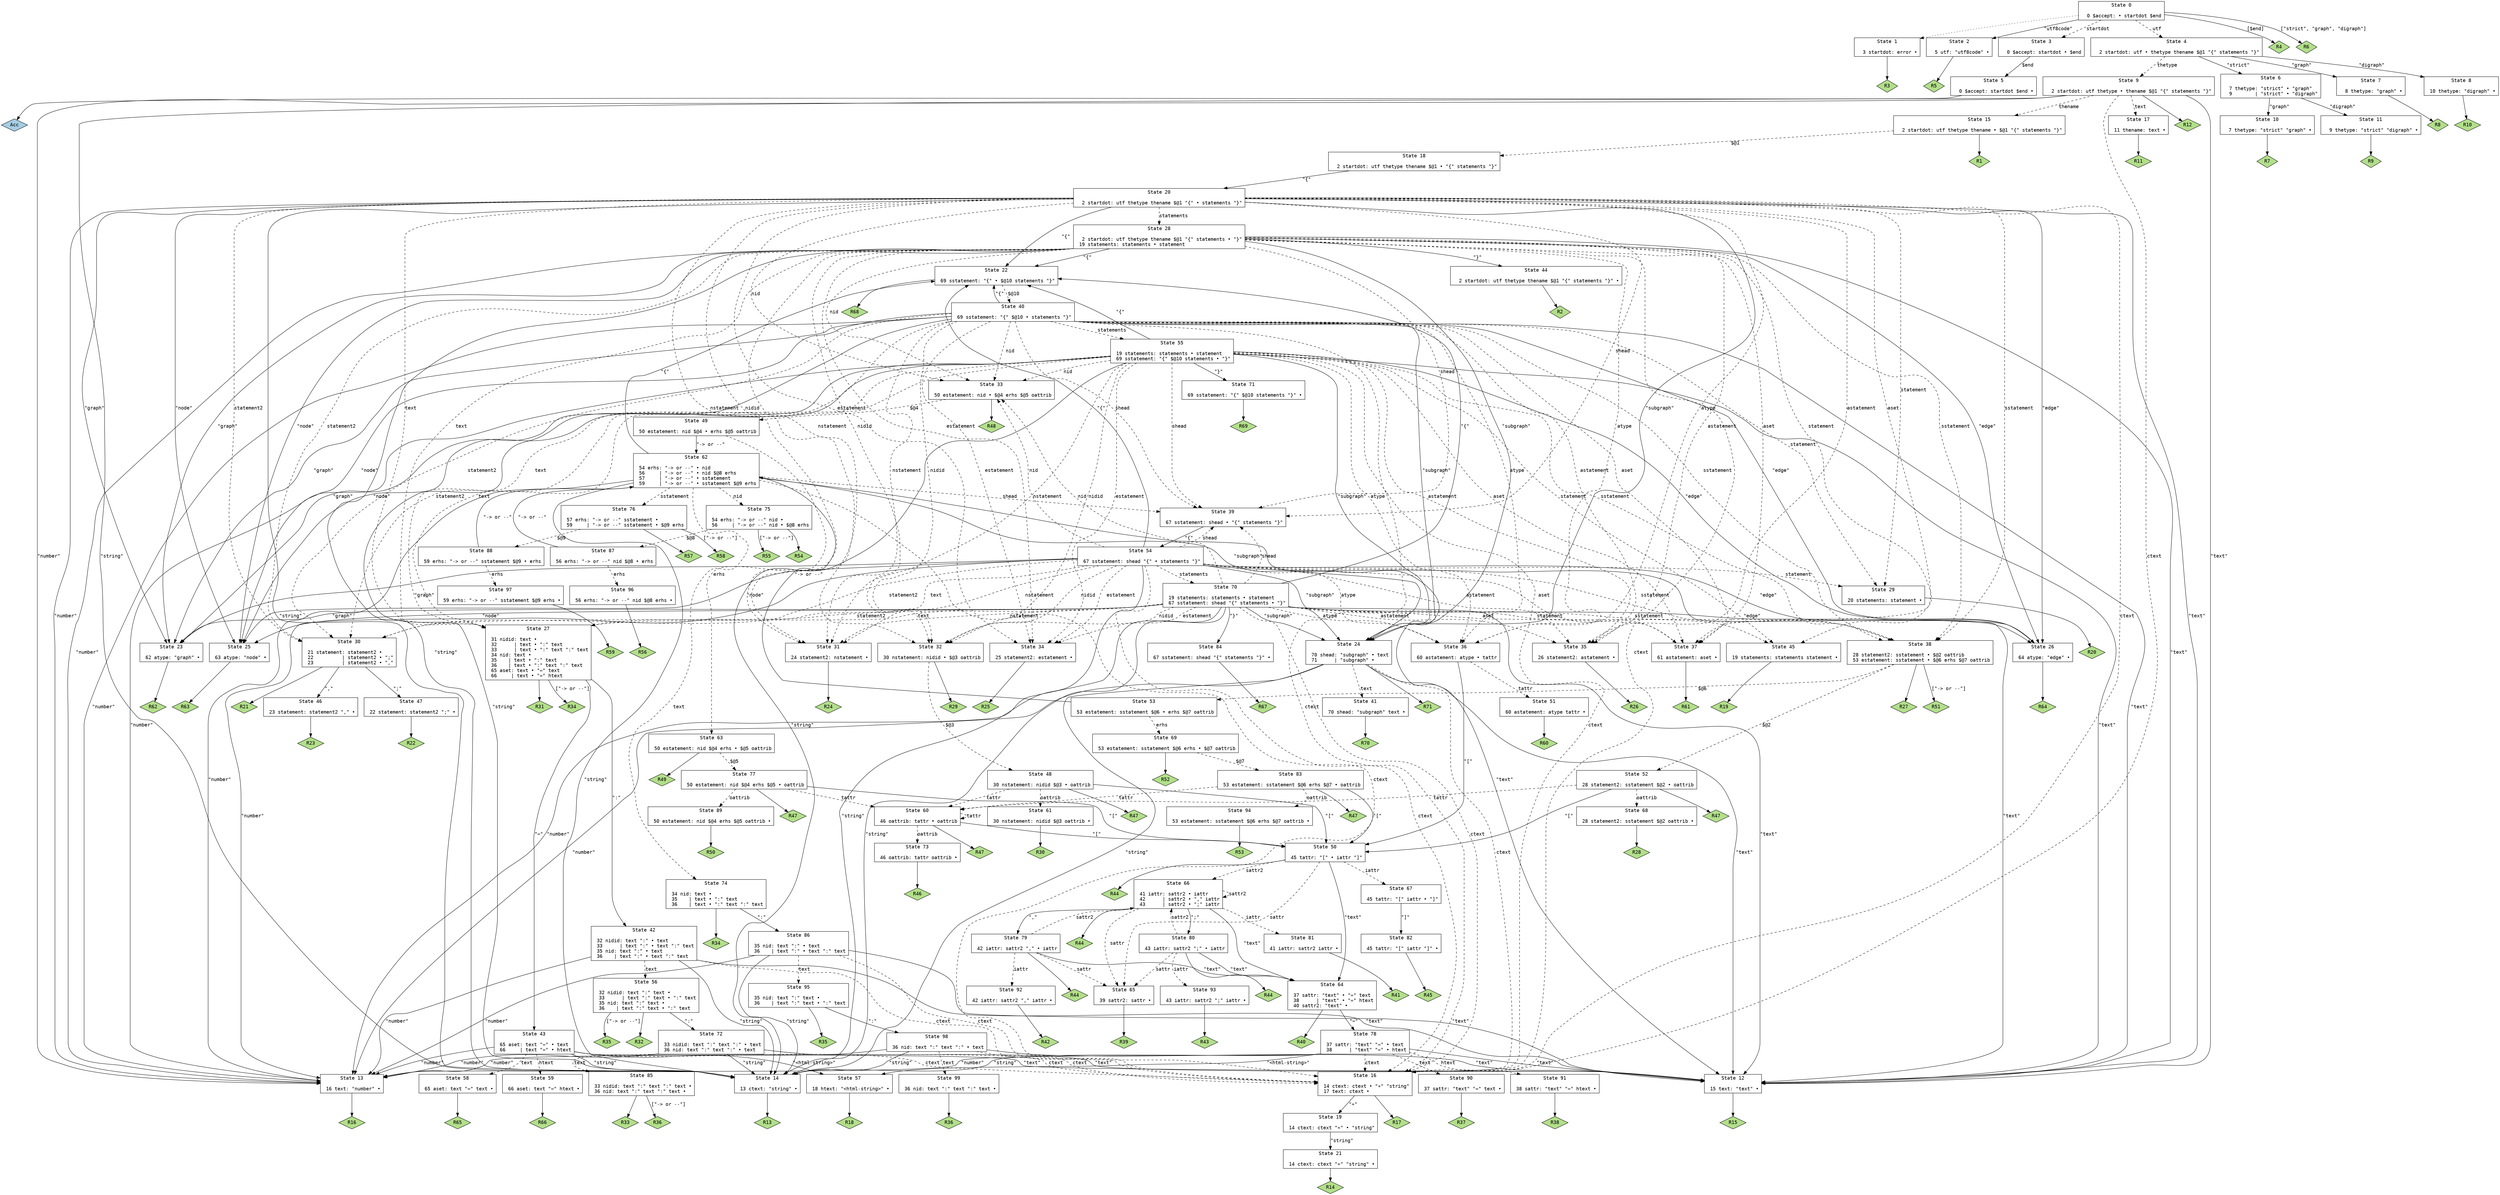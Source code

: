 // Generated by GNU Bison 3.7.5.
// Report bugs to <bug-bison@gnu.org>.
// Home page: <https://www.gnu.org/software/bison/>.

digraph "dot.y"
{
  node [fontname = courier, shape = box, colorscheme = paired6]
  edge [fontname = courier]

  0 [label="State 0\n\l  0 $accept: • startdot $end\l"]
  0 -> 1 [style=dotted]
  0 -> 2 [style=solid label="\"utf8code\""]
  0 -> 3 [style=dashed label="startdot"]
  0 -> 4 [style=dashed label="utf"]
  0 -> "0R4" [label="[$end]", style=solid]
 "0R4" [label="R4", fillcolor=3, shape=diamond, style=filled]
  0 -> "0R6" [label="[\"strict\", \"graph\", \"digraph\"]", style=solid]
 "0R6" [label="R6", fillcolor=3, shape=diamond, style=filled]
  1 [label="State 1\n\l  3 startdot: error •\l"]
  1 -> "1R3" [style=solid]
 "1R3" [label="R3", fillcolor=3, shape=diamond, style=filled]
  2 [label="State 2\n\l  5 utf: \"utf8code\" •\l"]
  2 -> "2R5" [style=solid]
 "2R5" [label="R5", fillcolor=3, shape=diamond, style=filled]
  3 [label="State 3\n\l  0 $accept: startdot • $end\l"]
  3 -> 5 [style=solid label="$end"]
  4 [label="State 4\n\l  2 startdot: utf • thetype thename $@1 \"{\" statements \"}\"\l"]
  4 -> 6 [style=solid label="\"strict\""]
  4 -> 7 [style=solid label="\"graph\""]
  4 -> 8 [style=solid label="\"digraph\""]
  4 -> 9 [style=dashed label="thetype"]
  5 [label="State 5\n\l  0 $accept: startdot $end •\l"]
  5 -> "5R0" [style=solid]
 "5R0" [label="Acc", fillcolor=1, shape=diamond, style=filled]
  6 [label="State 6\n\l  7 thetype: \"strict\" • \"graph\"\l  9        | \"strict\" • \"digraph\"\l"]
  6 -> 10 [style=solid label="\"graph\""]
  6 -> 11 [style=solid label="\"digraph\""]
  7 [label="State 7\n\l  8 thetype: \"graph\" •\l"]
  7 -> "7R8" [style=solid]
 "7R8" [label="R8", fillcolor=3, shape=diamond, style=filled]
  8 [label="State 8\n\l 10 thetype: \"digraph\" •\l"]
  8 -> "8R10" [style=solid]
 "8R10" [label="R10", fillcolor=3, shape=diamond, style=filled]
  9 [label="State 9\n\l  2 startdot: utf thetype • thename $@1 \"{\" statements \"}\"\l"]
  9 -> 12 [style=solid label="\"text\""]
  9 -> 13 [style=solid label="\"number\""]
  9 -> 14 [style=solid label="\"string\""]
  9 -> 15 [style=dashed label="thename"]
  9 -> 16 [style=dashed label="ctext"]
  9 -> 17 [style=dashed label="text"]
  9 -> "9R12" [style=solid]
 "9R12" [label="R12", fillcolor=3, shape=diamond, style=filled]
  10 [label="State 10\n\l  7 thetype: \"strict\" \"graph\" •\l"]
  10 -> "10R7" [style=solid]
 "10R7" [label="R7", fillcolor=3, shape=diamond, style=filled]
  11 [label="State 11\n\l  9 thetype: \"strict\" \"digraph\" •\l"]
  11 -> "11R9" [style=solid]
 "11R9" [label="R9", fillcolor=3, shape=diamond, style=filled]
  12 [label="State 12\n\l 15 text: \"text\" •\l"]
  12 -> "12R15" [style=solid]
 "12R15" [label="R15", fillcolor=3, shape=diamond, style=filled]
  13 [label="State 13\n\l 16 text: \"number\" •\l"]
  13 -> "13R16" [style=solid]
 "13R16" [label="R16", fillcolor=3, shape=diamond, style=filled]
  14 [label="State 14\n\l 13 ctext: \"string\" •\l"]
  14 -> "14R13" [style=solid]
 "14R13" [label="R13", fillcolor=3, shape=diamond, style=filled]
  15 [label="State 15\n\l  2 startdot: utf thetype thename • $@1 \"{\" statements \"}\"\l"]
  15 -> 18 [style=dashed label="$@1"]
  15 -> "15R1" [style=solid]
 "15R1" [label="R1", fillcolor=3, shape=diamond, style=filled]
  16 [label="State 16\n\l 14 ctext: ctext • \"+\" \"string\"\l 17 text: ctext •\l"]
  16 -> 19 [style=solid label="\"+\""]
  16 -> "16R17" [style=solid]
 "16R17" [label="R17", fillcolor=3, shape=diamond, style=filled]
  17 [label="State 17\n\l 11 thename: text •\l"]
  17 -> "17R11" [style=solid]
 "17R11" [label="R11", fillcolor=3, shape=diamond, style=filled]
  18 [label="State 18\n\l  2 startdot: utf thetype thename $@1 • \"{\" statements \"}\"\l"]
  18 -> 20 [style=solid label="\"{\""]
  19 [label="State 19\n\l 14 ctext: ctext \"+\" • \"string\"\l"]
  19 -> 21 [style=solid label="\"string\""]
  20 [label="State 20\n\l  2 startdot: utf thetype thename $@1 \"{\" • statements \"}\"\l"]
  20 -> 22 [style=solid label="\"{\""]
  20 -> 23 [style=solid label="\"graph\""]
  20 -> 24 [style=solid label="\"subgraph\""]
  20 -> 25 [style=solid label="\"node\""]
  20 -> 26 [style=solid label="\"edge\""]
  20 -> 12 [style=solid label="\"text\""]
  20 -> 13 [style=solid label="\"number\""]
  20 -> 14 [style=solid label="\"string\""]
  20 -> 16 [style=dashed label="ctext"]
  20 -> 27 [style=dashed label="text"]
  20 -> 28 [style=dashed label="statements"]
  20 -> 29 [style=dashed label="statement"]
  20 -> 30 [style=dashed label="statement2"]
  20 -> 31 [style=dashed label="nstatement"]
  20 -> 32 [style=dashed label="nidid"]
  20 -> 33 [style=dashed label="nid"]
  20 -> 34 [style=dashed label="estatement"]
  20 -> 35 [style=dashed label="astatement"]
  20 -> 36 [style=dashed label="atype"]
  20 -> 37 [style=dashed label="aset"]
  20 -> 38 [style=dashed label="sstatement"]
  20 -> 39 [style=dashed label="shead"]
  21 [label="State 21\n\l 14 ctext: ctext \"+\" \"string\" •\l"]
  21 -> "21R14" [style=solid]
 "21R14" [label="R14", fillcolor=3, shape=diamond, style=filled]
  22 [label="State 22\n\l 69 sstatement: \"{\" • $@10 statements \"}\"\l"]
  22 -> 40 [style=dashed label="$@10"]
  22 -> "22R68" [style=solid]
 "22R68" [label="R68", fillcolor=3, shape=diamond, style=filled]
  23 [label="State 23\n\l 62 atype: \"graph\" •\l"]
  23 -> "23R62" [style=solid]
 "23R62" [label="R62", fillcolor=3, shape=diamond, style=filled]
  24 [label="State 24\n\l 70 shead: \"subgraph\" • text\l 71      | \"subgraph\" •\l"]
  24 -> 12 [style=solid label="\"text\""]
  24 -> 13 [style=solid label="\"number\""]
  24 -> 14 [style=solid label="\"string\""]
  24 -> 16 [style=dashed label="ctext"]
  24 -> 41 [style=dashed label="text"]
  24 -> "24R71" [style=solid]
 "24R71" [label="R71", fillcolor=3, shape=diamond, style=filled]
  25 [label="State 25\n\l 63 atype: \"node\" •\l"]
  25 -> "25R63" [style=solid]
 "25R63" [label="R63", fillcolor=3, shape=diamond, style=filled]
  26 [label="State 26\n\l 64 atype: \"edge\" •\l"]
  26 -> "26R64" [style=solid]
 "26R64" [label="R64", fillcolor=3, shape=diamond, style=filled]
  27 [label="State 27\n\l 31 nidid: text •\l 32      | text • \":\" text\l 33      | text • \":\" text \":\" text\l 34 nid: text •\l 35    | text • \":\" text\l 36    | text • \":\" text \":\" text\l 65 aset: text • \"=\" text\l 66     | text • \"=\" htext\l"]
  27 -> 42 [style=solid label="\":\""]
  27 -> 43 [style=solid label="\"=\""]
  27 -> "27R31" [style=solid]
 "27R31" [label="R31", fillcolor=3, shape=diamond, style=filled]
  27 -> "27R34" [label="[\"-> or --\"]", style=solid]
 "27R34" [label="R34", fillcolor=3, shape=diamond, style=filled]
  28 [label="State 28\n\l  2 startdot: utf thetype thename $@1 \"{\" statements • \"}\"\l 19 statements: statements • statement\l"]
  28 -> 22 [style=solid label="\"{\""]
  28 -> 44 [style=solid label="\"}\""]
  28 -> 23 [style=solid label="\"graph\""]
  28 -> 24 [style=solid label="\"subgraph\""]
  28 -> 25 [style=solid label="\"node\""]
  28 -> 26 [style=solid label="\"edge\""]
  28 -> 12 [style=solid label="\"text\""]
  28 -> 13 [style=solid label="\"number\""]
  28 -> 14 [style=solid label="\"string\""]
  28 -> 16 [style=dashed label="ctext"]
  28 -> 27 [style=dashed label="text"]
  28 -> 45 [style=dashed label="statement"]
  28 -> 30 [style=dashed label="statement2"]
  28 -> 31 [style=dashed label="nstatement"]
  28 -> 32 [style=dashed label="nidid"]
  28 -> 33 [style=dashed label="nid"]
  28 -> 34 [style=dashed label="estatement"]
  28 -> 35 [style=dashed label="astatement"]
  28 -> 36 [style=dashed label="atype"]
  28 -> 37 [style=dashed label="aset"]
  28 -> 38 [style=dashed label="sstatement"]
  28 -> 39 [style=dashed label="shead"]
  29 [label="State 29\n\l 20 statements: statement •\l"]
  29 -> "29R20" [style=solid]
 "29R20" [label="R20", fillcolor=3, shape=diamond, style=filled]
  30 [label="State 30\n\l 21 statement: statement2 •\l 22          | statement2 • \";\"\l 23          | statement2 • \",\"\l"]
  30 -> 46 [style=solid label="\",\""]
  30 -> 47 [style=solid label="\";\""]
  30 -> "30R21" [style=solid]
 "30R21" [label="R21", fillcolor=3, shape=diamond, style=filled]
  31 [label="State 31\n\l 24 statement2: nstatement •\l"]
  31 -> "31R24" [style=solid]
 "31R24" [label="R24", fillcolor=3, shape=diamond, style=filled]
  32 [label="State 32\n\l 30 nstatement: nidid • $@3 oattrib\l"]
  32 -> 48 [style=dashed label="$@3"]
  32 -> "32R29" [style=solid]
 "32R29" [label="R29", fillcolor=3, shape=diamond, style=filled]
  33 [label="State 33\n\l 50 estatement: nid • $@4 erhs $@5 oattrib\l"]
  33 -> 49 [style=dashed label="$@4"]
  33 -> "33R48" [style=solid]
 "33R48" [label="R48", fillcolor=3, shape=diamond, style=filled]
  34 [label="State 34\n\l 25 statement2: estatement •\l"]
  34 -> "34R25" [style=solid]
 "34R25" [label="R25", fillcolor=3, shape=diamond, style=filled]
  35 [label="State 35\n\l 26 statement2: astatement •\l"]
  35 -> "35R26" [style=solid]
 "35R26" [label="R26", fillcolor=3, shape=diamond, style=filled]
  36 [label="State 36\n\l 60 astatement: atype • tattr\l"]
  36 -> 50 [style=solid label="\"[\""]
  36 -> 51 [style=dashed label="tattr"]
  37 [label="State 37\n\l 61 astatement: aset •\l"]
  37 -> "37R61" [style=solid]
 "37R61" [label="R61", fillcolor=3, shape=diamond, style=filled]
  38 [label="State 38\n\l 28 statement2: sstatement • $@2 oattrib\l 53 estatement: sstatement • $@6 erhs $@7 oattrib\l"]
  38 -> 52 [style=dashed label="$@2"]
  38 -> 53 [style=dashed label="$@6"]
  38 -> "38R27" [style=solid]
 "38R27" [label="R27", fillcolor=3, shape=diamond, style=filled]
  38 -> "38R51" [label="[\"-> or --\"]", style=solid]
 "38R51" [label="R51", fillcolor=3, shape=diamond, style=filled]
  39 [label="State 39\n\l 67 sstatement: shead • \"{\" statements \"}\"\l"]
  39 -> 54 [style=solid label="\"{\""]
  40 [label="State 40\n\l 69 sstatement: \"{\" $@10 • statements \"}\"\l"]
  40 -> 22 [style=solid label="\"{\""]
  40 -> 23 [style=solid label="\"graph\""]
  40 -> 24 [style=solid label="\"subgraph\""]
  40 -> 25 [style=solid label="\"node\""]
  40 -> 26 [style=solid label="\"edge\""]
  40 -> 12 [style=solid label="\"text\""]
  40 -> 13 [style=solid label="\"number\""]
  40 -> 14 [style=solid label="\"string\""]
  40 -> 16 [style=dashed label="ctext"]
  40 -> 27 [style=dashed label="text"]
  40 -> 55 [style=dashed label="statements"]
  40 -> 29 [style=dashed label="statement"]
  40 -> 30 [style=dashed label="statement2"]
  40 -> 31 [style=dashed label="nstatement"]
  40 -> 32 [style=dashed label="nidid"]
  40 -> 33 [style=dashed label="nid"]
  40 -> 34 [style=dashed label="estatement"]
  40 -> 35 [style=dashed label="astatement"]
  40 -> 36 [style=dashed label="atype"]
  40 -> 37 [style=dashed label="aset"]
  40 -> 38 [style=dashed label="sstatement"]
  40 -> 39 [style=dashed label="shead"]
  41 [label="State 41\n\l 70 shead: \"subgraph\" text •\l"]
  41 -> "41R70" [style=solid]
 "41R70" [label="R70", fillcolor=3, shape=diamond, style=filled]
  42 [label="State 42\n\l 32 nidid: text \":\" • text\l 33      | text \":\" • text \":\" text\l 35 nid: text \":\" • text\l 36    | text \":\" • text \":\" text\l"]
  42 -> 12 [style=solid label="\"text\""]
  42 -> 13 [style=solid label="\"number\""]
  42 -> 14 [style=solid label="\"string\""]
  42 -> 16 [style=dashed label="ctext"]
  42 -> 56 [style=dashed label="text"]
  43 [label="State 43\n\l 65 aset: text \"=\" • text\l 66     | text \"=\" • htext\l"]
  43 -> 12 [style=solid label="\"text\""]
  43 -> 13 [style=solid label="\"number\""]
  43 -> 14 [style=solid label="\"string\""]
  43 -> 57 [style=solid label="\"<html-string>\""]
  43 -> 16 [style=dashed label="ctext"]
  43 -> 58 [style=dashed label="text"]
  43 -> 59 [style=dashed label="htext"]
  44 [label="State 44\n\l  2 startdot: utf thetype thename $@1 \"{\" statements \"}\" •\l"]
  44 -> "44R2" [style=solid]
 "44R2" [label="R2", fillcolor=3, shape=diamond, style=filled]
  45 [label="State 45\n\l 19 statements: statements statement •\l"]
  45 -> "45R19" [style=solid]
 "45R19" [label="R19", fillcolor=3, shape=diamond, style=filled]
  46 [label="State 46\n\l 23 statement: statement2 \",\" •\l"]
  46 -> "46R23" [style=solid]
 "46R23" [label="R23", fillcolor=3, shape=diamond, style=filled]
  47 [label="State 47\n\l 22 statement: statement2 \";\" •\l"]
  47 -> "47R22" [style=solid]
 "47R22" [label="R22", fillcolor=3, shape=diamond, style=filled]
  48 [label="State 48\n\l 30 nstatement: nidid $@3 • oattrib\l"]
  48 -> 50 [style=solid label="\"[\""]
  48 -> 60 [style=dashed label="tattr"]
  48 -> 61 [style=dashed label="oattrib"]
  48 -> "48R47" [style=solid]
 "48R47" [label="R47", fillcolor=3, shape=diamond, style=filled]
  49 [label="State 49\n\l 50 estatement: nid $@4 • erhs $@5 oattrib\l"]
  49 -> 62 [style=solid label="\"-> or --\""]
  49 -> 63 [style=dashed label="erhs"]
  50 [label="State 50\n\l 45 tattr: \"[\" • iattr \"]\"\l"]
  50 -> 64 [style=solid label="\"text\""]
  50 -> 65 [style=dashed label="sattr"]
  50 -> 66 [style=dashed label="sattr2"]
  50 -> 67 [style=dashed label="iattr"]
  50 -> "50R44" [style=solid]
 "50R44" [label="R44", fillcolor=3, shape=diamond, style=filled]
  51 [label="State 51\n\l 60 astatement: atype tattr •\l"]
  51 -> "51R60" [style=solid]
 "51R60" [label="R60", fillcolor=3, shape=diamond, style=filled]
  52 [label="State 52\n\l 28 statement2: sstatement $@2 • oattrib\l"]
  52 -> 50 [style=solid label="\"[\""]
  52 -> 60 [style=dashed label="tattr"]
  52 -> 68 [style=dashed label="oattrib"]
  52 -> "52R47" [style=solid]
 "52R47" [label="R47", fillcolor=3, shape=diamond, style=filled]
  53 [label="State 53\n\l 53 estatement: sstatement $@6 • erhs $@7 oattrib\l"]
  53 -> 62 [style=solid label="\"-> or --\""]
  53 -> 69 [style=dashed label="erhs"]
  54 [label="State 54\n\l 67 sstatement: shead \"{\" • statements \"}\"\l"]
  54 -> 22 [style=solid label="\"{\""]
  54 -> 23 [style=solid label="\"graph\""]
  54 -> 24 [style=solid label="\"subgraph\""]
  54 -> 25 [style=solid label="\"node\""]
  54 -> 26 [style=solid label="\"edge\""]
  54 -> 12 [style=solid label="\"text\""]
  54 -> 13 [style=solid label="\"number\""]
  54 -> 14 [style=solid label="\"string\""]
  54 -> 16 [style=dashed label="ctext"]
  54 -> 27 [style=dashed label="text"]
  54 -> 70 [style=dashed label="statements"]
  54 -> 29 [style=dashed label="statement"]
  54 -> 30 [style=dashed label="statement2"]
  54 -> 31 [style=dashed label="nstatement"]
  54 -> 32 [style=dashed label="nidid"]
  54 -> 33 [style=dashed label="nid"]
  54 -> 34 [style=dashed label="estatement"]
  54 -> 35 [style=dashed label="astatement"]
  54 -> 36 [style=dashed label="atype"]
  54 -> 37 [style=dashed label="aset"]
  54 -> 38 [style=dashed label="sstatement"]
  54 -> 39 [style=dashed label="shead"]
  55 [label="State 55\n\l 19 statements: statements • statement\l 69 sstatement: \"{\" $@10 statements • \"}\"\l"]
  55 -> 22 [style=solid label="\"{\""]
  55 -> 71 [style=solid label="\"}\""]
  55 -> 23 [style=solid label="\"graph\""]
  55 -> 24 [style=solid label="\"subgraph\""]
  55 -> 25 [style=solid label="\"node\""]
  55 -> 26 [style=solid label="\"edge\""]
  55 -> 12 [style=solid label="\"text\""]
  55 -> 13 [style=solid label="\"number\""]
  55 -> 14 [style=solid label="\"string\""]
  55 -> 16 [style=dashed label="ctext"]
  55 -> 27 [style=dashed label="text"]
  55 -> 45 [style=dashed label="statement"]
  55 -> 30 [style=dashed label="statement2"]
  55 -> 31 [style=dashed label="nstatement"]
  55 -> 32 [style=dashed label="nidid"]
  55 -> 33 [style=dashed label="nid"]
  55 -> 34 [style=dashed label="estatement"]
  55 -> 35 [style=dashed label="astatement"]
  55 -> 36 [style=dashed label="atype"]
  55 -> 37 [style=dashed label="aset"]
  55 -> 38 [style=dashed label="sstatement"]
  55 -> 39 [style=dashed label="shead"]
  56 [label="State 56\n\l 32 nidid: text \":\" text •\l 33      | text \":\" text • \":\" text\l 35 nid: text \":\" text •\l 36    | text \":\" text • \":\" text\l"]
  56 -> 72 [style=solid label="\":\""]
  56 -> "56R32" [style=solid]
 "56R32" [label="R32", fillcolor=3, shape=diamond, style=filled]
  56 -> "56R35" [label="[\"-> or --\"]", style=solid]
 "56R35" [label="R35", fillcolor=3, shape=diamond, style=filled]
  57 [label="State 57\n\l 18 htext: \"<html-string>\" •\l"]
  57 -> "57R18" [style=solid]
 "57R18" [label="R18", fillcolor=3, shape=diamond, style=filled]
  58 [label="State 58\n\l 65 aset: text \"=\" text •\l"]
  58 -> "58R65" [style=solid]
 "58R65" [label="R65", fillcolor=3, shape=diamond, style=filled]
  59 [label="State 59\n\l 66 aset: text \"=\" htext •\l"]
  59 -> "59R66" [style=solid]
 "59R66" [label="R66", fillcolor=3, shape=diamond, style=filled]
  60 [label="State 60\n\l 46 oattrib: tattr • oattrib\l"]
  60 -> 50 [style=solid label="\"[\""]
  60 -> 60 [style=dashed label="tattr"]
  60 -> 73 [style=dashed label="oattrib"]
  60 -> "60R47" [style=solid]
 "60R47" [label="R47", fillcolor=3, shape=diamond, style=filled]
  61 [label="State 61\n\l 30 nstatement: nidid $@3 oattrib •\l"]
  61 -> "61R30" [style=solid]
 "61R30" [label="R30", fillcolor=3, shape=diamond, style=filled]
  62 [label="State 62\n\l 54 erhs: \"-> or --\" • nid\l 56     | \"-> or --\" • nid $@8 erhs\l 57     | \"-> or --\" • sstatement\l 59     | \"-> or --\" • sstatement $@9 erhs\l"]
  62 -> 22 [style=solid label="\"{\""]
  62 -> 24 [style=solid label="\"subgraph\""]
  62 -> 12 [style=solid label="\"text\""]
  62 -> 13 [style=solid label="\"number\""]
  62 -> 14 [style=solid label="\"string\""]
  62 -> 16 [style=dashed label="ctext"]
  62 -> 74 [style=dashed label="text"]
  62 -> 75 [style=dashed label="nid"]
  62 -> 76 [style=dashed label="sstatement"]
  62 -> 39 [style=dashed label="shead"]
  63 [label="State 63\n\l 50 estatement: nid $@4 erhs • $@5 oattrib\l"]
  63 -> 77 [style=dashed label="$@5"]
  63 -> "63R49" [style=solid]
 "63R49" [label="R49", fillcolor=3, shape=diamond, style=filled]
  64 [label="State 64\n\l 37 sattr: \"text\" • \"=\" text\l 38      | \"text\" • \"=\" htext\l 40 sattr2: \"text\" •\l"]
  64 -> 78 [style=solid label="\"=\""]
  64 -> "64R40" [style=solid]
 "64R40" [label="R40", fillcolor=3, shape=diamond, style=filled]
  65 [label="State 65\n\l 39 sattr2: sattr •\l"]
  65 -> "65R39" [style=solid]
 "65R39" [label="R39", fillcolor=3, shape=diamond, style=filled]
  66 [label="State 66\n\l 41 iattr: sattr2 • iattr\l 42      | sattr2 • \",\" iattr\l 43      | sattr2 • \";\" iattr\l"]
  66 -> 79 [style=solid label="\",\""]
  66 -> 80 [style=solid label="\";\""]
  66 -> 64 [style=solid label="\"text\""]
  66 -> 65 [style=dashed label="sattr"]
  66 -> 66 [style=dashed label="sattr2"]
  66 -> 81 [style=dashed label="iattr"]
  66 -> "66R44" [style=solid]
 "66R44" [label="R44", fillcolor=3, shape=diamond, style=filled]
  67 [label="State 67\n\l 45 tattr: \"[\" iattr • \"]\"\l"]
  67 -> 82 [style=solid label="\"]\""]
  68 [label="State 68\n\l 28 statement2: sstatement $@2 oattrib •\l"]
  68 -> "68R28" [style=solid]
 "68R28" [label="R28", fillcolor=3, shape=diamond, style=filled]
  69 [label="State 69\n\l 53 estatement: sstatement $@6 erhs • $@7 oattrib\l"]
  69 -> 83 [style=dashed label="$@7"]
  69 -> "69R52" [style=solid]
 "69R52" [label="R52", fillcolor=3, shape=diamond, style=filled]
  70 [label="State 70\n\l 19 statements: statements • statement\l 67 sstatement: shead \"{\" statements • \"}\"\l"]
  70 -> 22 [style=solid label="\"{\""]
  70 -> 84 [style=solid label="\"}\""]
  70 -> 23 [style=solid label="\"graph\""]
  70 -> 24 [style=solid label="\"subgraph\""]
  70 -> 25 [style=solid label="\"node\""]
  70 -> 26 [style=solid label="\"edge\""]
  70 -> 12 [style=solid label="\"text\""]
  70 -> 13 [style=solid label="\"number\""]
  70 -> 14 [style=solid label="\"string\""]
  70 -> 16 [style=dashed label="ctext"]
  70 -> 27 [style=dashed label="text"]
  70 -> 45 [style=dashed label="statement"]
  70 -> 30 [style=dashed label="statement2"]
  70 -> 31 [style=dashed label="nstatement"]
  70 -> 32 [style=dashed label="nidid"]
  70 -> 33 [style=dashed label="nid"]
  70 -> 34 [style=dashed label="estatement"]
  70 -> 35 [style=dashed label="astatement"]
  70 -> 36 [style=dashed label="atype"]
  70 -> 37 [style=dashed label="aset"]
  70 -> 38 [style=dashed label="sstatement"]
  70 -> 39 [style=dashed label="shead"]
  71 [label="State 71\n\l 69 sstatement: \"{\" $@10 statements \"}\" •\l"]
  71 -> "71R69" [style=solid]
 "71R69" [label="R69", fillcolor=3, shape=diamond, style=filled]
  72 [label="State 72\n\l 33 nidid: text \":\" text \":\" • text\l 36 nid: text \":\" text \":\" • text\l"]
  72 -> 12 [style=solid label="\"text\""]
  72 -> 13 [style=solid label="\"number\""]
  72 -> 14 [style=solid label="\"string\""]
  72 -> 16 [style=dashed label="ctext"]
  72 -> 85 [style=dashed label="text"]
  73 [label="State 73\n\l 46 oattrib: tattr oattrib •\l"]
  73 -> "73R46" [style=solid]
 "73R46" [label="R46", fillcolor=3, shape=diamond, style=filled]
  74 [label="State 74\n\l 34 nid: text •\l 35    | text • \":\" text\l 36    | text • \":\" text \":\" text\l"]
  74 -> 86 [style=solid label="\":\""]
  74 -> "74R34" [style=solid]
 "74R34" [label="R34", fillcolor=3, shape=diamond, style=filled]
  75 [label="State 75\n\l 54 erhs: \"-> or --\" nid •\l 56     | \"-> or --\" nid • $@8 erhs\l"]
  75 -> 87 [style=dashed label="$@8"]
  75 -> "75R54" [style=solid]
 "75R54" [label="R54", fillcolor=3, shape=diamond, style=filled]
  75 -> "75R55" [label="[\"-> or --\"]", style=solid]
 "75R55" [label="R55", fillcolor=3, shape=diamond, style=filled]
  76 [label="State 76\n\l 57 erhs: \"-> or --\" sstatement •\l 59     | \"-> or --\" sstatement • $@9 erhs\l"]
  76 -> 88 [style=dashed label="$@9"]
  76 -> "76R57" [style=solid]
 "76R57" [label="R57", fillcolor=3, shape=diamond, style=filled]
  76 -> "76R58" [label="[\"-> or --\"]", style=solid]
 "76R58" [label="R58", fillcolor=3, shape=diamond, style=filled]
  77 [label="State 77\n\l 50 estatement: nid $@4 erhs $@5 • oattrib\l"]
  77 -> 50 [style=solid label="\"[\""]
  77 -> 60 [style=dashed label="tattr"]
  77 -> 89 [style=dashed label="oattrib"]
  77 -> "77R47" [style=solid]
 "77R47" [label="R47", fillcolor=3, shape=diamond, style=filled]
  78 [label="State 78\n\l 37 sattr: \"text\" \"=\" • text\l 38      | \"text\" \"=\" • htext\l"]
  78 -> 12 [style=solid label="\"text\""]
  78 -> 13 [style=solid label="\"number\""]
  78 -> 14 [style=solid label="\"string\""]
  78 -> 57 [style=solid label="\"<html-string>\""]
  78 -> 16 [style=dashed label="ctext"]
  78 -> 90 [style=dashed label="text"]
  78 -> 91 [style=dashed label="htext"]
  79 [label="State 79\n\l 42 iattr: sattr2 \",\" • iattr\l"]
  79 -> 64 [style=solid label="\"text\""]
  79 -> 65 [style=dashed label="sattr"]
  79 -> 66 [style=dashed label="sattr2"]
  79 -> 92 [style=dashed label="iattr"]
  79 -> "79R44" [style=solid]
 "79R44" [label="R44", fillcolor=3, shape=diamond, style=filled]
  80 [label="State 80\n\l 43 iattr: sattr2 \";\" • iattr\l"]
  80 -> 64 [style=solid label="\"text\""]
  80 -> 65 [style=dashed label="sattr"]
  80 -> 66 [style=dashed label="sattr2"]
  80 -> 93 [style=dashed label="iattr"]
  80 -> "80R44" [style=solid]
 "80R44" [label="R44", fillcolor=3, shape=diamond, style=filled]
  81 [label="State 81\n\l 41 iattr: sattr2 iattr •\l"]
  81 -> "81R41" [style=solid]
 "81R41" [label="R41", fillcolor=3, shape=diamond, style=filled]
  82 [label="State 82\n\l 45 tattr: \"[\" iattr \"]\" •\l"]
  82 -> "82R45" [style=solid]
 "82R45" [label="R45", fillcolor=3, shape=diamond, style=filled]
  83 [label="State 83\n\l 53 estatement: sstatement $@6 erhs $@7 • oattrib\l"]
  83 -> 50 [style=solid label="\"[\""]
  83 -> 60 [style=dashed label="tattr"]
  83 -> 94 [style=dashed label="oattrib"]
  83 -> "83R47" [style=solid]
 "83R47" [label="R47", fillcolor=3, shape=diamond, style=filled]
  84 [label="State 84\n\l 67 sstatement: shead \"{\" statements \"}\" •\l"]
  84 -> "84R67" [style=solid]
 "84R67" [label="R67", fillcolor=3, shape=diamond, style=filled]
  85 [label="State 85\n\l 33 nidid: text \":\" text \":\" text •\l 36 nid: text \":\" text \":\" text •\l"]
  85 -> "85R33" [style=solid]
 "85R33" [label="R33", fillcolor=3, shape=diamond, style=filled]
  85 -> "85R36" [label="[\"-> or --\"]", style=solid]
 "85R36" [label="R36", fillcolor=3, shape=diamond, style=filled]
  86 [label="State 86\n\l 35 nid: text \":\" • text\l 36    | text \":\" • text \":\" text\l"]
  86 -> 12 [style=solid label="\"text\""]
  86 -> 13 [style=solid label="\"number\""]
  86 -> 14 [style=solid label="\"string\""]
  86 -> 16 [style=dashed label="ctext"]
  86 -> 95 [style=dashed label="text"]
  87 [label="State 87\n\l 56 erhs: \"-> or --\" nid $@8 • erhs\l"]
  87 -> 62 [style=solid label="\"-> or --\""]
  87 -> 96 [style=dashed label="erhs"]
  88 [label="State 88\n\l 59 erhs: \"-> or --\" sstatement $@9 • erhs\l"]
  88 -> 62 [style=solid label="\"-> or --\""]
  88 -> 97 [style=dashed label="erhs"]
  89 [label="State 89\n\l 50 estatement: nid $@4 erhs $@5 oattrib •\l"]
  89 -> "89R50" [style=solid]
 "89R50" [label="R50", fillcolor=3, shape=diamond, style=filled]
  90 [label="State 90\n\l 37 sattr: \"text\" \"=\" text •\l"]
  90 -> "90R37" [style=solid]
 "90R37" [label="R37", fillcolor=3, shape=diamond, style=filled]
  91 [label="State 91\n\l 38 sattr: \"text\" \"=\" htext •\l"]
  91 -> "91R38" [style=solid]
 "91R38" [label="R38", fillcolor=3, shape=diamond, style=filled]
  92 [label="State 92\n\l 42 iattr: sattr2 \",\" iattr •\l"]
  92 -> "92R42" [style=solid]
 "92R42" [label="R42", fillcolor=3, shape=diamond, style=filled]
  93 [label="State 93\n\l 43 iattr: sattr2 \";\" iattr •\l"]
  93 -> "93R43" [style=solid]
 "93R43" [label="R43", fillcolor=3, shape=diamond, style=filled]
  94 [label="State 94\n\l 53 estatement: sstatement $@6 erhs $@7 oattrib •\l"]
  94 -> "94R53" [style=solid]
 "94R53" [label="R53", fillcolor=3, shape=diamond, style=filled]
  95 [label="State 95\n\l 35 nid: text \":\" text •\l 36    | text \":\" text • \":\" text\l"]
  95 -> 98 [style=solid label="\":\""]
  95 -> "95R35" [style=solid]
 "95R35" [label="R35", fillcolor=3, shape=diamond, style=filled]
  96 [label="State 96\n\l 56 erhs: \"-> or --\" nid $@8 erhs •\l"]
  96 -> "96R56" [style=solid]
 "96R56" [label="R56", fillcolor=3, shape=diamond, style=filled]
  97 [label="State 97\n\l 59 erhs: \"-> or --\" sstatement $@9 erhs •\l"]
  97 -> "97R59" [style=solid]
 "97R59" [label="R59", fillcolor=3, shape=diamond, style=filled]
  98 [label="State 98\n\l 36 nid: text \":\" text \":\" • text\l"]
  98 -> 12 [style=solid label="\"text\""]
  98 -> 13 [style=solid label="\"number\""]
  98 -> 14 [style=solid label="\"string\""]
  98 -> 16 [style=dashed label="ctext"]
  98 -> 99 [style=dashed label="text"]
  99 [label="State 99\n\l 36 nid: text \":\" text \":\" text •\l"]
  99 -> "99R36" [style=solid]
 "99R36" [label="R36", fillcolor=3, shape=diamond, style=filled]
}

